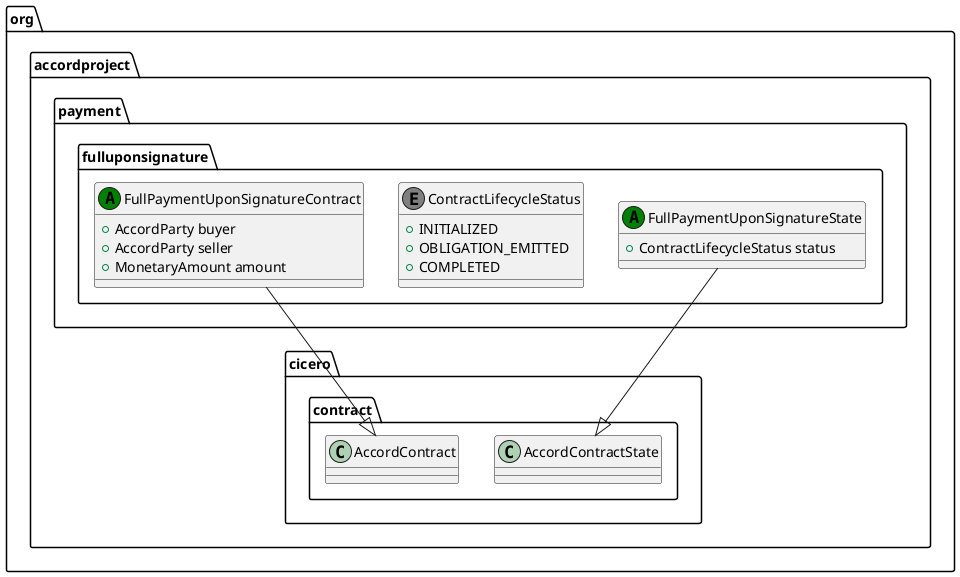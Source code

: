 @startuml
class org.accordproject.payment.fulluponsignature.FullPaymentUponSignatureState << (A,green) >> {
   + ContractLifecycleStatus status
}
org.accordproject.payment.fulluponsignature.FullPaymentUponSignatureState --|> org.accordproject.cicero.contract.AccordContractState
class org.accordproject.payment.fulluponsignature.ContractLifecycleStatus << (E,grey) >> {
   + INITIALIZED
   + OBLIGATION_EMITTED
   + COMPLETED
}
class org.accordproject.payment.fulluponsignature.FullPaymentUponSignatureContract << (A,green) >> {
   + AccordParty buyer
   + AccordParty seller
   + MonetaryAmount amount
}
org.accordproject.payment.fulluponsignature.FullPaymentUponSignatureContract --|> org.accordproject.cicero.contract.AccordContract
@enduml
